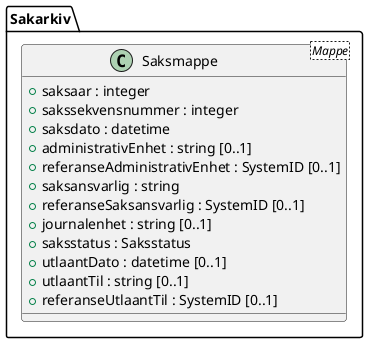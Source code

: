 @startuml
class Sakarkiv.Saksmappe <Mappe> {
  +saksaar : integer
  +sakssekvensnummer : integer
  +saksdato : datetime
  +administrativEnhet : string [0..1]
  +referanseAdministrativEnhet : SystemID [0..1]
  +saksansvarlig : string
  +referanseSaksansvarlig : SystemID [0..1]
  +journalenhet : string [0..1]
  +saksstatus : Saksstatus
  +utlaantDato : datetime [0..1]
  +utlaantTil : string [0..1]
  +referanseUtlaantTil : SystemID [0..1]
}
@enduml
